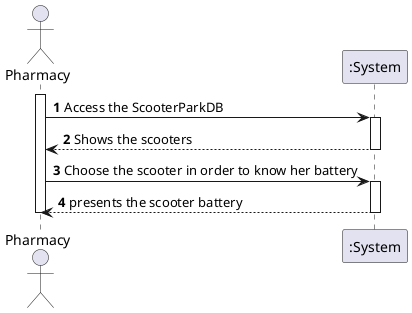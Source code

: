 @startuml
autonumber
actor "Pharmacy" as Pharmacy
participant ":System" as STM
activate Pharmacy

Pharmacy-> STM :Access the ScooterParkDB
activate STM
STM --> Pharmacy :Shows the scooters
deactivate STM

Pharmacy-> STM :Choose the scooter in order to know her battery
activate STM
STM --> Pharmacy :presents the scooter battery
deactivate STM
deactivate Pharmacy
@enduml



